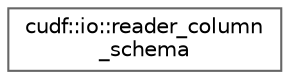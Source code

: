digraph "类继承关系图"
{
 // LATEX_PDF_SIZE
  bgcolor="transparent";
  edge [fontname=Helvetica,fontsize=10,labelfontname=Helvetica,labelfontsize=10];
  node [fontname=Helvetica,fontsize=10,shape=box,height=0.2,width=0.4];
  rankdir="LR";
  Node0 [id="Node000000",label="cudf::io::reader_column\l_schema",height=0.2,width=0.4,color="grey40", fillcolor="white", style="filled",URL="$classcudf_1_1io_1_1reader__column__schema.html",tooltip="schema element for reader"];
}
